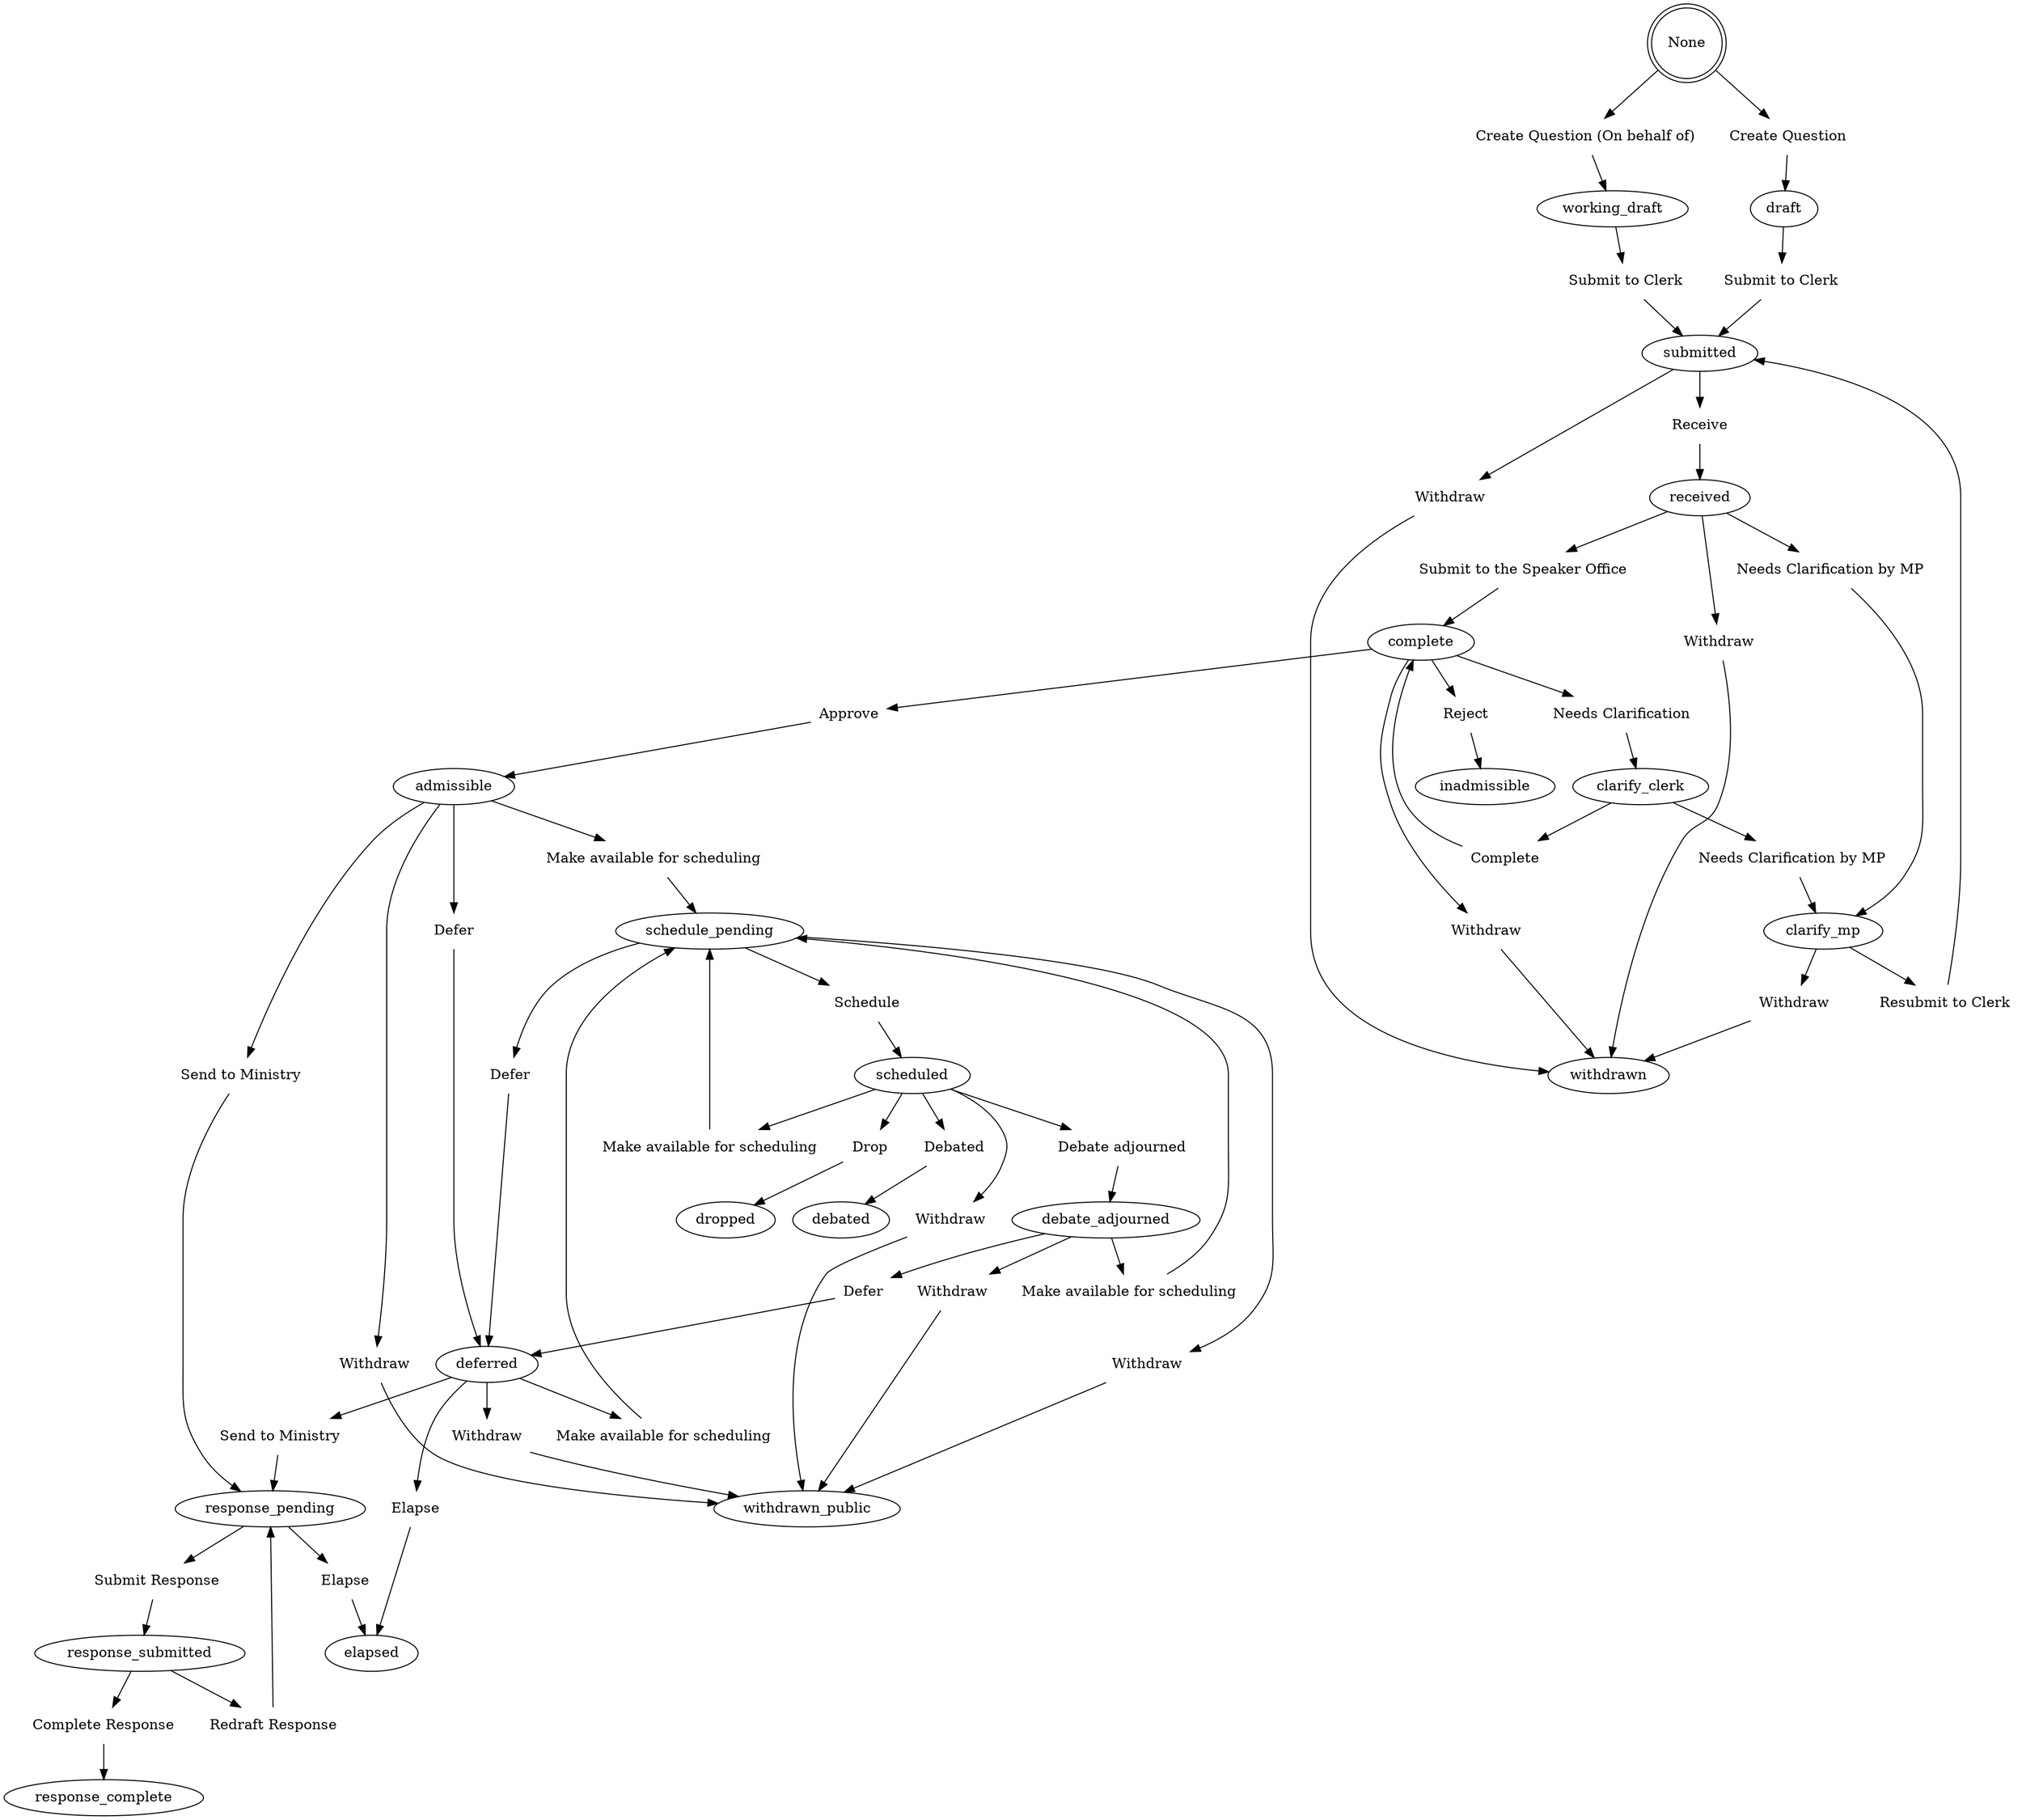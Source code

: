 digraph g {
None [shape=doublecircle]
t1 [shape=none, label="Create Question"]
"None" -> t1 -> "draft"
t2 [shape=none, label="Create Question (On behalf of)"]
"None" -> t2 -> "working_draft"
t3 [shape=none, label="Submit to Clerk"]
"working_draft" -> t3 -> "submitted"
t4 [shape=none, label="Withdraw"]
"submitted" -> t4 -> "withdrawn"
t5 [shape=none, label="Receive"]
"submitted" -> t5 -> "received"
t6 [shape=none, label="Submit to the Speaker Office"]
"received" -> t6 -> "complete"
t7 [shape=none, label="Needs Clarification by MP"]
"received" -> t7 -> "clarify_mp"
t8 [shape=none, label="Withdraw"]
"received" -> t8 -> "withdrawn"
t9 [shape=none, label="Resubmit to Clerk"]
"clarify_mp" -> t9 -> "submitted"
t10 [shape=none, label="Withdraw"]
"clarify_mp" -> t10 -> "withdrawn"
t11 [shape=none, label="Needs Clarification"]
"complete" -> t11 -> "clarify_clerk"
t12 [shape=none, label="Withdraw"]
"complete" -> t12 -> "withdrawn"
t13 [shape=none, label="Approve"]
"complete" -> t13 -> "admissible"
t14 [shape=none, label="Reject"]
"complete" -> t14 -> "inadmissible"
t15 [shape=none, label="Make available for scheduling"]
"admissible" -> t15 -> "schedule_pending"
t16 [shape=none, label="Withdraw"]
"admissible" -> t16 -> "withdrawn_public"
t17 [shape=none, label="Defer"]
"admissible" -> t17 -> "deferred"
t18 [shape=none, label="Send to Ministry"]
"admissible" -> t18 -> "response_pending"
t19 [shape=none, label="Elapse"]
"response_pending" -> t19 -> "elapsed"
t20 [shape=none, label="Submit Response"]
"response_pending" -> t20 -> "response_submitted"
t21 [shape=none, label="Redraft Response"]
"response_submitted" -> t21 -> "response_pending"
t22 [shape=none, label="Complete Response"]
"response_submitted" -> t22 -> "response_complete"
t23 [shape=none, label="Make available for scheduling"]
"deferred" -> t23 -> "schedule_pending"
t24 [shape=none, label="Elapse"]
"deferred" -> t24 -> "elapsed"
t25 [shape=none, label="Withdraw"]
"deferred" -> t25 -> "withdrawn_public"
t26 [shape=none, label="Send to Ministry"]
"deferred" -> t26 -> "response_pending"
t27 [shape=none, label="Withdraw"]
"schedule_pending" -> t27 -> "withdrawn_public"
t28 [shape=none, label="Defer"]
"schedule_pending" -> t28 -> "deferred"
t29 [shape=none, label="Schedule"]
"schedule_pending" -> t29 -> "scheduled"
t30 [shape=none, label="Withdraw"]
"scheduled" -> t30 -> "withdrawn_public"
t31 [shape=none, label="Debate adjourned"]
"scheduled" -> t31 -> "debate_adjourned"
t32 [shape=none, label="Drop"]
"scheduled" -> t32 -> "dropped"
t33 [shape=none, label="Debated"]
"scheduled" -> t33 -> "debated"
t34 [shape=none, label="Make available for scheduling"]
"scheduled" -> t34 -> "schedule_pending"
t35 [shape=none, label="Withdraw"]
"debate_adjourned" -> t35 -> "withdrawn_public"
t36 [shape=none, label="Defer"]
"debate_adjourned" -> t36 -> "deferred"
t37 [shape=none, label="Make available for scheduling"]
"debate_adjourned" -> t37 -> "schedule_pending"
t38 [shape=none, label="Needs Clarification by MP"]
"clarify_clerk" -> t38 -> "clarify_mp"
t39 [shape=none, label="Complete"]
"clarify_clerk" -> t39 -> "complete"
t40 [shape=none, label="Submit to Clerk"]
"draft" -> t40 -> "submitted"
}